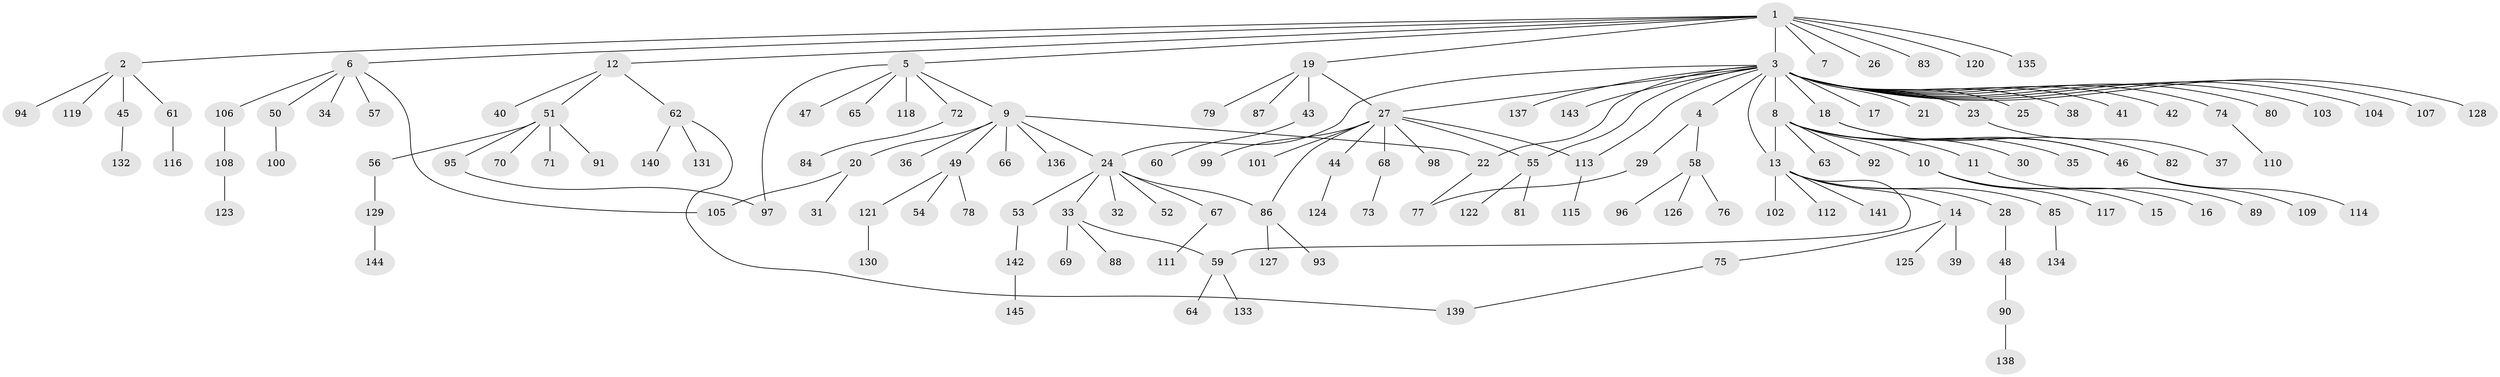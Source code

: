 // coarse degree distribution, {11: 0.009900990099009901, 5: 0.019801980198019802, 30: 0.009900990099009901, 3: 0.039603960396039604, 7: 0.009900990099009901, 6: 0.019801980198019802, 1: 0.6732673267326733, 8: 0.019801980198019802, 4: 0.039603960396039604, 2: 0.1485148514851485, 10: 0.009900990099009901}
// Generated by graph-tools (version 1.1) at 2025/18/03/04/25 18:18:09]
// undirected, 145 vertices, 157 edges
graph export_dot {
graph [start="1"]
  node [color=gray90,style=filled];
  1;
  2;
  3;
  4;
  5;
  6;
  7;
  8;
  9;
  10;
  11;
  12;
  13;
  14;
  15;
  16;
  17;
  18;
  19;
  20;
  21;
  22;
  23;
  24;
  25;
  26;
  27;
  28;
  29;
  30;
  31;
  32;
  33;
  34;
  35;
  36;
  37;
  38;
  39;
  40;
  41;
  42;
  43;
  44;
  45;
  46;
  47;
  48;
  49;
  50;
  51;
  52;
  53;
  54;
  55;
  56;
  57;
  58;
  59;
  60;
  61;
  62;
  63;
  64;
  65;
  66;
  67;
  68;
  69;
  70;
  71;
  72;
  73;
  74;
  75;
  76;
  77;
  78;
  79;
  80;
  81;
  82;
  83;
  84;
  85;
  86;
  87;
  88;
  89;
  90;
  91;
  92;
  93;
  94;
  95;
  96;
  97;
  98;
  99;
  100;
  101;
  102;
  103;
  104;
  105;
  106;
  107;
  108;
  109;
  110;
  111;
  112;
  113;
  114;
  115;
  116;
  117;
  118;
  119;
  120;
  121;
  122;
  123;
  124;
  125;
  126;
  127;
  128;
  129;
  130;
  131;
  132;
  133;
  134;
  135;
  136;
  137;
  138;
  139;
  140;
  141;
  142;
  143;
  144;
  145;
  1 -- 2;
  1 -- 3;
  1 -- 5;
  1 -- 6;
  1 -- 7;
  1 -- 12;
  1 -- 19;
  1 -- 26;
  1 -- 83;
  1 -- 120;
  1 -- 135;
  2 -- 45;
  2 -- 61;
  2 -- 94;
  2 -- 119;
  3 -- 4;
  3 -- 8;
  3 -- 13;
  3 -- 17;
  3 -- 18;
  3 -- 21;
  3 -- 22;
  3 -- 23;
  3 -- 24;
  3 -- 25;
  3 -- 27;
  3 -- 38;
  3 -- 41;
  3 -- 42;
  3 -- 55;
  3 -- 74;
  3 -- 80;
  3 -- 103;
  3 -- 104;
  3 -- 107;
  3 -- 113;
  3 -- 128;
  3 -- 137;
  3 -- 143;
  4 -- 29;
  4 -- 58;
  5 -- 9;
  5 -- 47;
  5 -- 65;
  5 -- 72;
  5 -- 97;
  5 -- 118;
  6 -- 34;
  6 -- 50;
  6 -- 57;
  6 -- 105;
  6 -- 106;
  8 -- 10;
  8 -- 11;
  8 -- 13;
  8 -- 30;
  8 -- 35;
  8 -- 46;
  8 -- 63;
  8 -- 92;
  9 -- 20;
  9 -- 22;
  9 -- 24;
  9 -- 36;
  9 -- 49;
  9 -- 66;
  9 -- 136;
  10 -- 15;
  10 -- 16;
  10 -- 117;
  11 -- 89;
  12 -- 40;
  12 -- 51;
  12 -- 62;
  13 -- 14;
  13 -- 28;
  13 -- 59;
  13 -- 85;
  13 -- 102;
  13 -- 112;
  13 -- 141;
  14 -- 39;
  14 -- 75;
  14 -- 125;
  18 -- 46;
  18 -- 82;
  19 -- 27;
  19 -- 43;
  19 -- 79;
  19 -- 87;
  20 -- 31;
  20 -- 105;
  22 -- 77;
  23 -- 37;
  24 -- 32;
  24 -- 33;
  24 -- 52;
  24 -- 53;
  24 -- 67;
  24 -- 86;
  27 -- 44;
  27 -- 55;
  27 -- 68;
  27 -- 86;
  27 -- 98;
  27 -- 99;
  27 -- 101;
  27 -- 113;
  28 -- 48;
  29 -- 77;
  33 -- 59;
  33 -- 69;
  33 -- 88;
  43 -- 60;
  44 -- 124;
  45 -- 132;
  46 -- 109;
  46 -- 114;
  48 -- 90;
  49 -- 54;
  49 -- 78;
  49 -- 121;
  50 -- 100;
  51 -- 56;
  51 -- 70;
  51 -- 71;
  51 -- 91;
  51 -- 95;
  53 -- 142;
  55 -- 81;
  55 -- 122;
  56 -- 129;
  58 -- 76;
  58 -- 96;
  58 -- 126;
  59 -- 64;
  59 -- 133;
  61 -- 116;
  62 -- 131;
  62 -- 139;
  62 -- 140;
  67 -- 111;
  68 -- 73;
  72 -- 84;
  74 -- 110;
  75 -- 139;
  85 -- 134;
  86 -- 93;
  86 -- 127;
  90 -- 138;
  95 -- 97;
  106 -- 108;
  108 -- 123;
  113 -- 115;
  121 -- 130;
  129 -- 144;
  142 -- 145;
}
